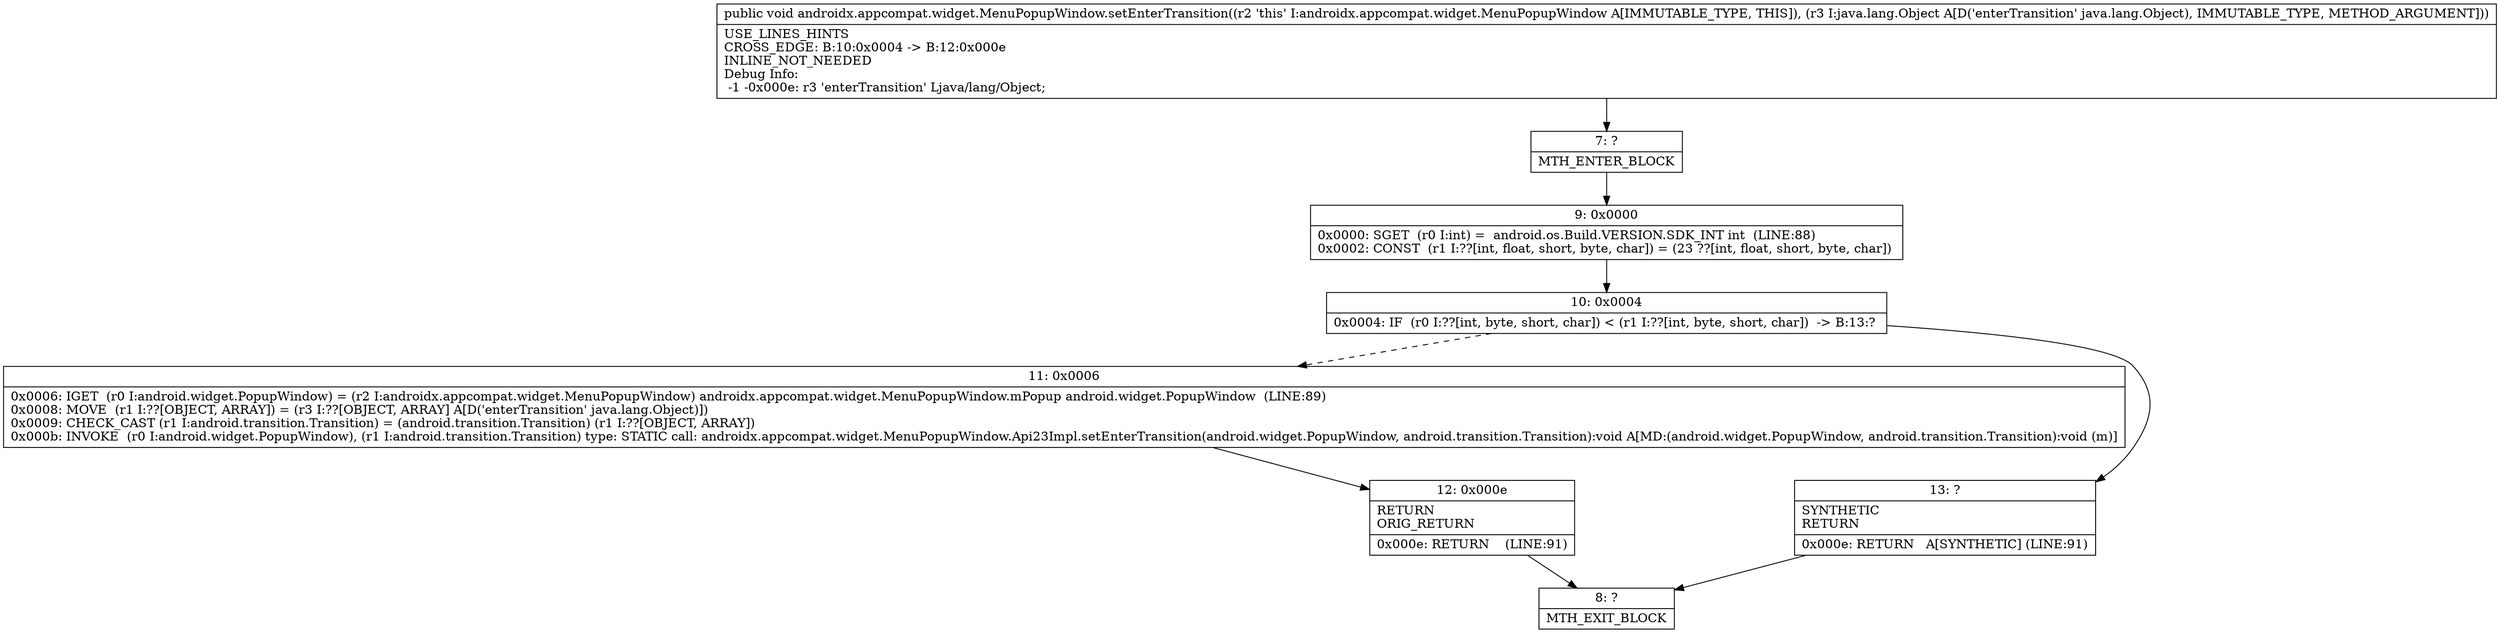 digraph "CFG forandroidx.appcompat.widget.MenuPopupWindow.setEnterTransition(Ljava\/lang\/Object;)V" {
Node_7 [shape=record,label="{7\:\ ?|MTH_ENTER_BLOCK\l}"];
Node_9 [shape=record,label="{9\:\ 0x0000|0x0000: SGET  (r0 I:int) =  android.os.Build.VERSION.SDK_INT int  (LINE:88)\l0x0002: CONST  (r1 I:??[int, float, short, byte, char]) = (23 ??[int, float, short, byte, char]) \l}"];
Node_10 [shape=record,label="{10\:\ 0x0004|0x0004: IF  (r0 I:??[int, byte, short, char]) \< (r1 I:??[int, byte, short, char])  \-\> B:13:? \l}"];
Node_11 [shape=record,label="{11\:\ 0x0006|0x0006: IGET  (r0 I:android.widget.PopupWindow) = (r2 I:androidx.appcompat.widget.MenuPopupWindow) androidx.appcompat.widget.MenuPopupWindow.mPopup android.widget.PopupWindow  (LINE:89)\l0x0008: MOVE  (r1 I:??[OBJECT, ARRAY]) = (r3 I:??[OBJECT, ARRAY] A[D('enterTransition' java.lang.Object)]) \l0x0009: CHECK_CAST (r1 I:android.transition.Transition) = (android.transition.Transition) (r1 I:??[OBJECT, ARRAY]) \l0x000b: INVOKE  (r0 I:android.widget.PopupWindow), (r1 I:android.transition.Transition) type: STATIC call: androidx.appcompat.widget.MenuPopupWindow.Api23Impl.setEnterTransition(android.widget.PopupWindow, android.transition.Transition):void A[MD:(android.widget.PopupWindow, android.transition.Transition):void (m)]\l}"];
Node_12 [shape=record,label="{12\:\ 0x000e|RETURN\lORIG_RETURN\l|0x000e: RETURN    (LINE:91)\l}"];
Node_8 [shape=record,label="{8\:\ ?|MTH_EXIT_BLOCK\l}"];
Node_13 [shape=record,label="{13\:\ ?|SYNTHETIC\lRETURN\l|0x000e: RETURN   A[SYNTHETIC] (LINE:91)\l}"];
MethodNode[shape=record,label="{public void androidx.appcompat.widget.MenuPopupWindow.setEnterTransition((r2 'this' I:androidx.appcompat.widget.MenuPopupWindow A[IMMUTABLE_TYPE, THIS]), (r3 I:java.lang.Object A[D('enterTransition' java.lang.Object), IMMUTABLE_TYPE, METHOD_ARGUMENT]))  | USE_LINES_HINTS\lCROSS_EDGE: B:10:0x0004 \-\> B:12:0x000e\lINLINE_NOT_NEEDED\lDebug Info:\l  \-1 \-0x000e: r3 'enterTransition' Ljava\/lang\/Object;\l}"];
MethodNode -> Node_7;Node_7 -> Node_9;
Node_9 -> Node_10;
Node_10 -> Node_11[style=dashed];
Node_10 -> Node_13;
Node_11 -> Node_12;
Node_12 -> Node_8;
Node_13 -> Node_8;
}

